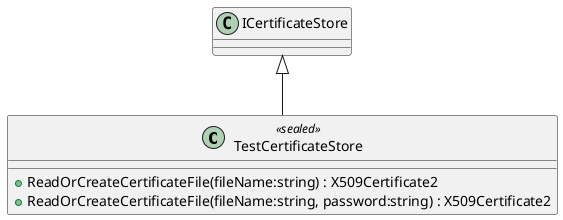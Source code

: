 @startuml
class TestCertificateStore <<sealed>> {
    + ReadOrCreateCertificateFile(fileName:string) : X509Certificate2
    + ReadOrCreateCertificateFile(fileName:string, password:string) : X509Certificate2
}
ICertificateStore <|-- TestCertificateStore
@enduml
